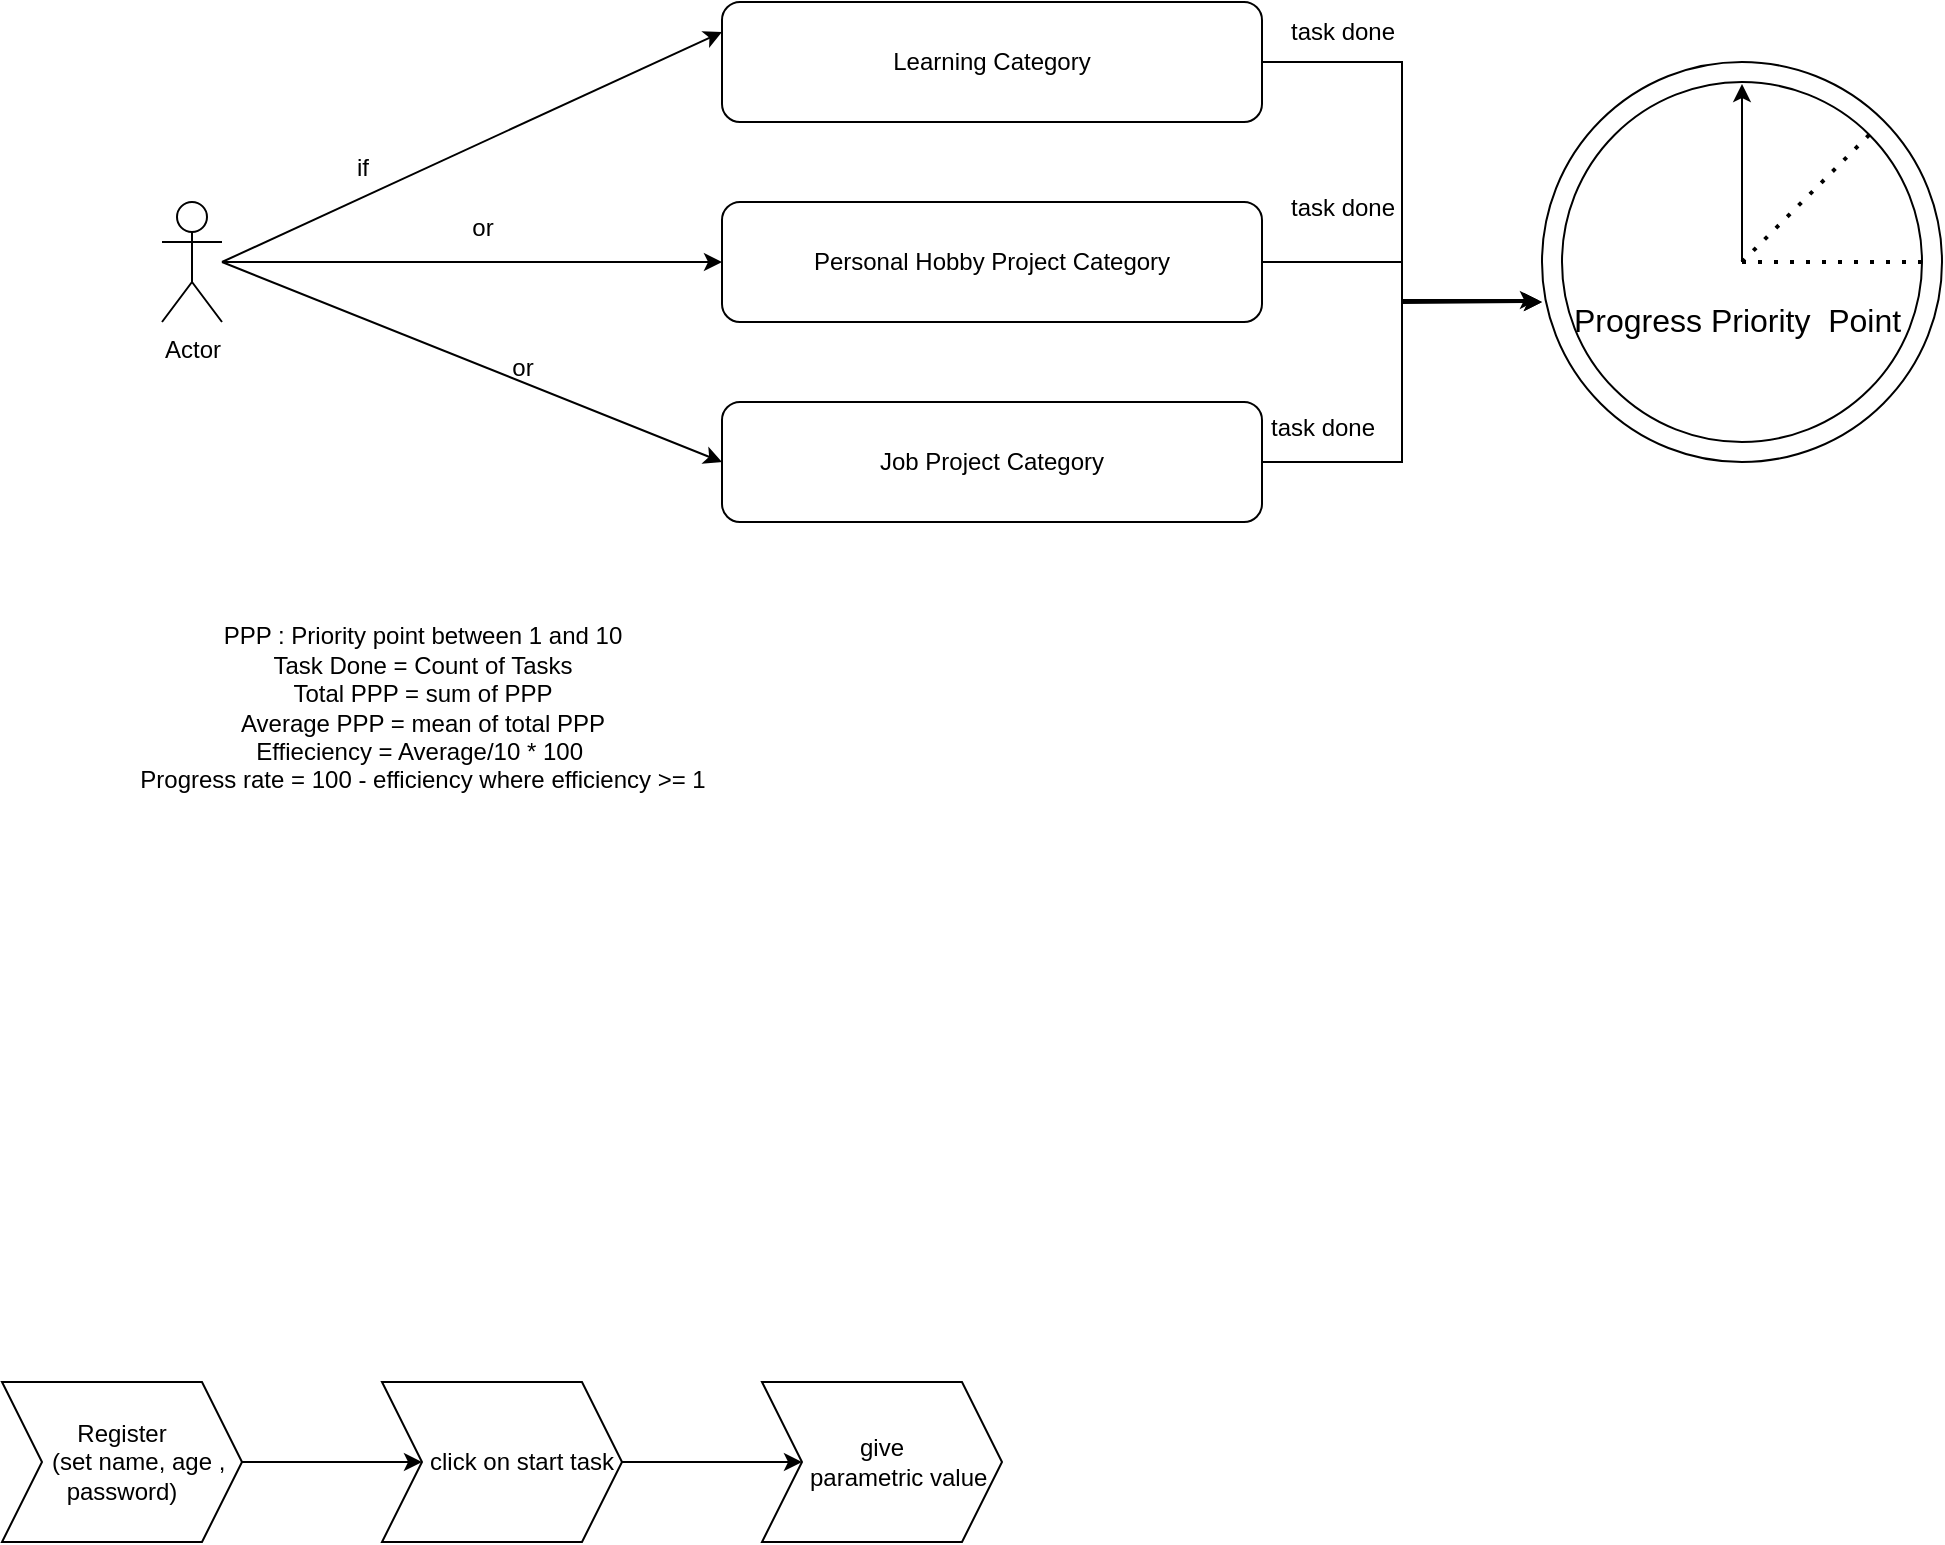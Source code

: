 <mxfile version="26.1.0">
  <diagram name="Page-1" id="3fcp_mFNkcV8WZvOf3_l">
    <mxGraphModel dx="880" dy="479" grid="1" gridSize="10" guides="1" tooltips="1" connect="1" arrows="1" fold="1" page="1" pageScale="1" pageWidth="850" pageHeight="1100" math="0" shadow="0">
      <root>
        <mxCell id="0" />
        <mxCell id="1" parent="0" />
        <mxCell id="XpanDWUdyVbDDGubJ95n-1" value="Actor" style="shape=umlActor;verticalLabelPosition=bottom;verticalAlign=top;html=1;outlineConnect=0;" vertex="1" parent="1">
          <mxGeometry x="100" y="130" width="30" height="60" as="geometry" />
        </mxCell>
        <mxCell id="XpanDWUdyVbDDGubJ95n-4" value="Learning Category" style="rounded=1;whiteSpace=wrap;html=1;" vertex="1" parent="1">
          <mxGeometry x="380" y="30" width="270" height="60" as="geometry" />
        </mxCell>
        <mxCell id="XpanDWUdyVbDDGubJ95n-21" style="edgeStyle=orthogonalEdgeStyle;rounded=0;orthogonalLoop=1;jettySize=auto;html=1;" edge="1" parent="1" source="XpanDWUdyVbDDGubJ95n-5">
          <mxGeometry relative="1" as="geometry">
            <mxPoint x="790" y="180" as="targetPoint" />
          </mxGeometry>
        </mxCell>
        <mxCell id="XpanDWUdyVbDDGubJ95n-5" value="Personal Hobby Project Category" style="rounded=1;whiteSpace=wrap;html=1;" vertex="1" parent="1">
          <mxGeometry x="380" y="130" width="270" height="60" as="geometry" />
        </mxCell>
        <mxCell id="XpanDWUdyVbDDGubJ95n-22" style="edgeStyle=orthogonalEdgeStyle;rounded=0;orthogonalLoop=1;jettySize=auto;html=1;" edge="1" parent="1" source="XpanDWUdyVbDDGubJ95n-6">
          <mxGeometry relative="1" as="geometry">
            <mxPoint x="790" y="180" as="targetPoint" />
            <Array as="points">
              <mxPoint x="720" y="260" />
              <mxPoint x="720" y="180" />
            </Array>
          </mxGeometry>
        </mxCell>
        <mxCell id="XpanDWUdyVbDDGubJ95n-6" value="Job Project Category" style="rounded=1;whiteSpace=wrap;html=1;" vertex="1" parent="1">
          <mxGeometry x="380" y="230" width="270" height="60" as="geometry" />
        </mxCell>
        <mxCell id="XpanDWUdyVbDDGubJ95n-7" value="" style="endArrow=classic;html=1;rounded=0;entryX=0;entryY=0.25;entryDx=0;entryDy=0;" edge="1" parent="1" target="XpanDWUdyVbDDGubJ95n-4">
          <mxGeometry width="50" height="50" relative="1" as="geometry">
            <mxPoint x="130" y="160" as="sourcePoint" />
            <mxPoint x="180" y="110" as="targetPoint" />
          </mxGeometry>
        </mxCell>
        <mxCell id="XpanDWUdyVbDDGubJ95n-8" value="" style="endArrow=classic;html=1;rounded=0;entryX=0;entryY=0.5;entryDx=0;entryDy=0;" edge="1" parent="1" target="XpanDWUdyVbDDGubJ95n-5">
          <mxGeometry width="50" height="50" relative="1" as="geometry">
            <mxPoint x="130" y="160" as="sourcePoint" />
            <mxPoint x="390" y="55" as="targetPoint" />
          </mxGeometry>
        </mxCell>
        <mxCell id="XpanDWUdyVbDDGubJ95n-9" value="" style="endArrow=classic;html=1;rounded=0;entryX=0;entryY=0.5;entryDx=0;entryDy=0;" edge="1" parent="1" target="XpanDWUdyVbDDGubJ95n-6">
          <mxGeometry width="50" height="50" relative="1" as="geometry">
            <mxPoint x="130" y="160" as="sourcePoint" />
            <mxPoint x="390" y="170" as="targetPoint" />
          </mxGeometry>
        </mxCell>
        <mxCell id="XpanDWUdyVbDDGubJ95n-11" value="" style="ellipse;whiteSpace=wrap;html=1;" vertex="1" parent="1">
          <mxGeometry x="790" y="60" width="200" height="200" as="geometry" />
        </mxCell>
        <mxCell id="XpanDWUdyVbDDGubJ95n-17" style="edgeStyle=orthogonalEdgeStyle;rounded=0;orthogonalLoop=1;jettySize=auto;html=1;" edge="1" parent="1">
          <mxGeometry relative="1" as="geometry">
            <mxPoint x="890" y="160" as="targetPoint" />
            <mxPoint x="890" y="170" as="sourcePoint" />
            <Array as="points">
              <mxPoint x="890" y="205" />
              <mxPoint x="891" y="205" />
            </Array>
          </mxGeometry>
        </mxCell>
        <mxCell id="XpanDWUdyVbDDGubJ95n-12" value="&lt;div&gt;&lt;font style=&quot;font-size: 16px;&quot;&gt;&lt;br&gt;&lt;/font&gt;&lt;/div&gt;&lt;font style=&quot;font-size: 16px;&quot;&gt;&lt;div&gt;&lt;font style=&quot;font-size: 16px;&quot;&gt;&lt;br&gt;&lt;/font&gt;&lt;/div&gt;&lt;div&gt;&lt;font style=&quot;font-size: 16px;&quot;&gt;&lt;br&gt;&lt;/font&gt;&lt;/div&gt;Progress Priority&amp;nbsp; Point&amp;nbsp;&lt;/font&gt;" style="ellipse;whiteSpace=wrap;html=1;" vertex="1" parent="1">
          <mxGeometry x="800" y="70" width="180" height="180" as="geometry" />
        </mxCell>
        <mxCell id="XpanDWUdyVbDDGubJ95n-13" value="" style="endArrow=classic;html=1;rounded=0;entryX=0.5;entryY=0;entryDx=0;entryDy=0;" edge="1" parent="1">
          <mxGeometry width="50" height="50" relative="1" as="geometry">
            <mxPoint x="890" y="160" as="sourcePoint" />
            <mxPoint x="890" y="71" as="targetPoint" />
            <Array as="points">
              <mxPoint x="890" y="160" />
            </Array>
          </mxGeometry>
        </mxCell>
        <mxCell id="XpanDWUdyVbDDGubJ95n-15" value="" style="endArrow=none;dashed=1;html=1;dashPattern=1 3;strokeWidth=2;rounded=0;entryX=1;entryY=0.5;entryDx=0;entryDy=0;" edge="1" parent="1" target="XpanDWUdyVbDDGubJ95n-12">
          <mxGeometry width="50" height="50" relative="1" as="geometry">
            <mxPoint x="890" y="160" as="sourcePoint" />
            <mxPoint x="660" y="150" as="targetPoint" />
          </mxGeometry>
        </mxCell>
        <mxCell id="XpanDWUdyVbDDGubJ95n-16" value="" style="endArrow=none;dashed=1;html=1;dashPattern=1 3;strokeWidth=2;rounded=0;entryX=1;entryY=0;entryDx=0;entryDy=0;" edge="1" parent="1" target="XpanDWUdyVbDDGubJ95n-12">
          <mxGeometry width="50" height="50" relative="1" as="geometry">
            <mxPoint x="890" y="160" as="sourcePoint" />
            <mxPoint x="990" y="170" as="targetPoint" />
          </mxGeometry>
        </mxCell>
        <mxCell id="XpanDWUdyVbDDGubJ95n-20" style="edgeStyle=orthogonalEdgeStyle;rounded=0;orthogonalLoop=1;jettySize=auto;html=1;entryX=-0.01;entryY=0.595;entryDx=0;entryDy=0;entryPerimeter=0;" edge="1" parent="1" source="XpanDWUdyVbDDGubJ95n-4" target="XpanDWUdyVbDDGubJ95n-11">
          <mxGeometry relative="1" as="geometry" />
        </mxCell>
        <mxCell id="XpanDWUdyVbDDGubJ95n-24" value="if" style="text;html=1;align=center;verticalAlign=middle;resizable=0;points=[];autosize=1;strokeColor=none;fillColor=none;" vertex="1" parent="1">
          <mxGeometry x="185" y="98" width="30" height="30" as="geometry" />
        </mxCell>
        <mxCell id="XpanDWUdyVbDDGubJ95n-25" value="or" style="text;html=1;align=center;verticalAlign=middle;resizable=0;points=[];autosize=1;strokeColor=none;fillColor=none;" vertex="1" parent="1">
          <mxGeometry x="245" y="128" width="30" height="30" as="geometry" />
        </mxCell>
        <mxCell id="XpanDWUdyVbDDGubJ95n-26" value="or" style="text;html=1;align=center;verticalAlign=middle;resizable=0;points=[];autosize=1;strokeColor=none;fillColor=none;" vertex="1" parent="1">
          <mxGeometry x="265" y="198" width="30" height="30" as="geometry" />
        </mxCell>
        <mxCell id="XpanDWUdyVbDDGubJ95n-27" value="task done" style="text;html=1;align=center;verticalAlign=middle;resizable=0;points=[];autosize=1;strokeColor=none;fillColor=none;" vertex="1" parent="1">
          <mxGeometry x="650" y="30" width="80" height="30" as="geometry" />
        </mxCell>
        <mxCell id="XpanDWUdyVbDDGubJ95n-28" value="task done" style="text;html=1;align=center;verticalAlign=middle;resizable=0;points=[];autosize=1;strokeColor=none;fillColor=none;" vertex="1" parent="1">
          <mxGeometry x="650" y="118" width="80" height="30" as="geometry" />
        </mxCell>
        <mxCell id="XpanDWUdyVbDDGubJ95n-29" value="task done" style="text;html=1;align=center;verticalAlign=middle;resizable=0;points=[];autosize=1;strokeColor=none;fillColor=none;" vertex="1" parent="1">
          <mxGeometry x="640" y="228" width="80" height="30" as="geometry" />
        </mxCell>
        <mxCell id="XpanDWUdyVbDDGubJ95n-30" value="PPP : Priority point between 1 and 10&lt;div&gt;Task Done = Count of Tasks&lt;/div&gt;&lt;div&gt;Total PPP = sum of PPP&lt;br&gt;Average PPP = mean of total PPP&lt;/div&gt;&lt;div&gt;Effieciency = Average/10 * 100&amp;nbsp;&lt;/div&gt;&lt;div&gt;Progress rate = 100 - efficiency where efficiency &amp;gt;= 1&lt;/div&gt;" style="text;html=1;align=center;verticalAlign=middle;resizable=0;points=[];autosize=1;strokeColor=none;fillColor=none;" vertex="1" parent="1">
          <mxGeometry x="75" y="333" width="310" height="100" as="geometry" />
        </mxCell>
        <mxCell id="XpanDWUdyVbDDGubJ95n-34" style="edgeStyle=orthogonalEdgeStyle;rounded=0;orthogonalLoop=1;jettySize=auto;html=1;" edge="1" parent="1" source="XpanDWUdyVbDDGubJ95n-31" target="XpanDWUdyVbDDGubJ95n-32">
          <mxGeometry relative="1" as="geometry" />
        </mxCell>
        <mxCell id="XpanDWUdyVbDDGubJ95n-31" value="Register&lt;br&gt;&amp;nbsp; &amp;nbsp; &amp;nbsp;(set name, age , password)" style="shape=step;perimeter=stepPerimeter;whiteSpace=wrap;html=1;fixedSize=1;" vertex="1" parent="1">
          <mxGeometry x="20" y="720" width="120" height="80" as="geometry" />
        </mxCell>
        <mxCell id="XpanDWUdyVbDDGubJ95n-35" style="edgeStyle=orthogonalEdgeStyle;rounded=0;orthogonalLoop=1;jettySize=auto;html=1;" edge="1" parent="1" source="XpanDWUdyVbDDGubJ95n-32" target="XpanDWUdyVbDDGubJ95n-33">
          <mxGeometry relative="1" as="geometry" />
        </mxCell>
        <mxCell id="XpanDWUdyVbDDGubJ95n-32" value="&amp;nbsp; &amp;nbsp; &amp;nbsp; click on start task" style="shape=step;perimeter=stepPerimeter;whiteSpace=wrap;html=1;fixedSize=1;" vertex="1" parent="1">
          <mxGeometry x="210" y="720" width="120" height="80" as="geometry" />
        </mxCell>
        <mxCell id="XpanDWUdyVbDDGubJ95n-33" value="give&lt;div&gt;&amp;nbsp; &amp;nbsp; &amp;nbsp;parametric value&lt;/div&gt;" style="shape=step;perimeter=stepPerimeter;whiteSpace=wrap;html=1;fixedSize=1;" vertex="1" parent="1">
          <mxGeometry x="400" y="720" width="120" height="80" as="geometry" />
        </mxCell>
      </root>
    </mxGraphModel>
  </diagram>
</mxfile>
